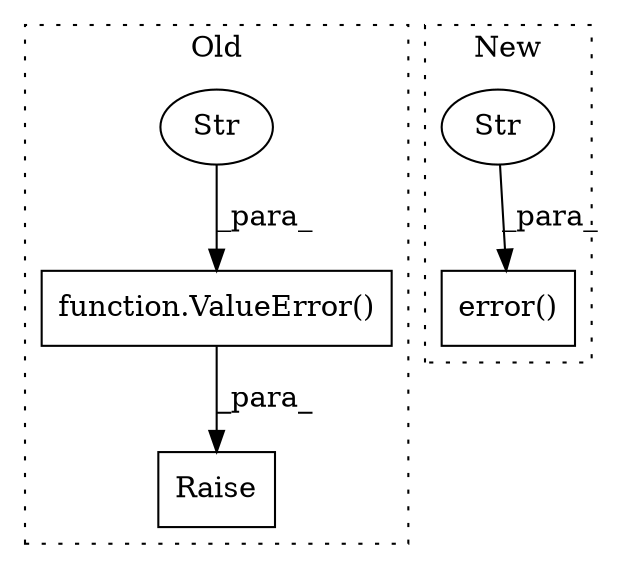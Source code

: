 digraph G {
subgraph cluster0 {
1 [label="Raise" a="91" s="12455" l="6" shape="box"];
4 [label="function.ValueError()" a="75" s="12461,12580" l="11,1" shape="box"];
5 [label="Str" a="66" s="12472" l="108" shape="ellipse"];
label = "Old";
style="dotted";
}
subgraph cluster1 {
2 [label="error()" a="75" s="13337,13466" l="13,1" shape="box"];
3 [label="Str" a="66" s="13350" l="116" shape="ellipse"];
label = "New";
style="dotted";
}
3 -> 2 [label="_para_"];
4 -> 1 [label="_para_"];
5 -> 4 [label="_para_"];
}